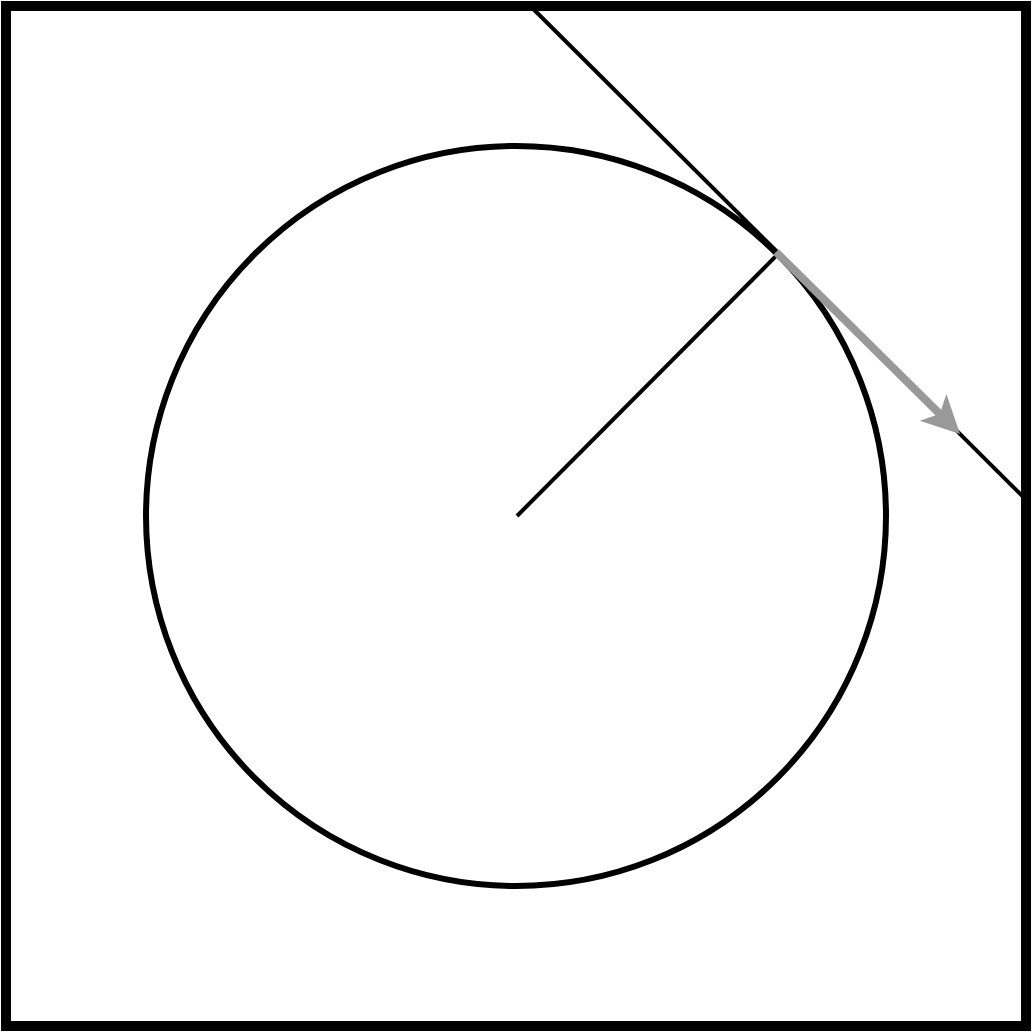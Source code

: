 <mxfile version="12.0.2" type="device" pages="1"><diagram id="c3mJ7OcPuJfGwLVJQKLH" name="Page-1"><mxGraphModel dx="1408" dy="763" grid="1" gridSize="10" guides="1" tooltips="1" connect="1" arrows="1" fold="1" page="1" pageScale="1" pageWidth="827" pageHeight="1169" math="0" shadow="0"><root><mxCell id="0"/><mxCell id="1" parent="0"/><mxCell id="bkNHNCW9bxUnbBmelWy6-15" value="" style="whiteSpace=wrap;html=1;aspect=fixed;strokeWidth=5;fillColor=none;" vertex="1" parent="1"><mxGeometry x="158" y="190" width="510" height="510" as="geometry"/></mxCell><mxCell id="bkNHNCW9bxUnbBmelWy6-16" value="" style="ellipse;whiteSpace=wrap;html=1;aspect=fixed;strokeWidth=3;fillColor=none;resizable=1;resizeWidth=0;" vertex="1" parent="1"><mxGeometry x="228" y="260" width="370" height="370" as="geometry"/></mxCell><mxCell id="bkNHNCW9bxUnbBmelWy6-18" value="" style="endArrow=none;html=1;strokeColor=#000000;strokeWidth=2;entryX=1;entryY=0;entryDx=0;entryDy=0;" edge="1" parent="1" target="bkNHNCW9bxUnbBmelWy6-16"><mxGeometry width="50" height="50" relative="1" as="geometry"><mxPoint x="413.5" y="445" as="sourcePoint"/><mxPoint x="463.5" y="395" as="targetPoint"/></mxGeometry></mxCell><mxCell id="bkNHNCW9bxUnbBmelWy6-19" value="" style="endArrow=none;html=1;strokeColor=#000000;strokeWidth=2;exitX=0.514;exitY=0;exitDx=0;exitDy=0;entryX=1.002;entryY=0.486;entryDx=0;entryDy=0;entryPerimeter=0;exitPerimeter=0;" edge="1" parent="1" source="bkNHNCW9bxUnbBmelWy6-15" target="bkNHNCW9bxUnbBmelWy6-15"><mxGeometry width="50" height="50" relative="1" as="geometry"><mxPoint x="260" y="770" as="sourcePoint"/><mxPoint x="310" y="720" as="targetPoint"/></mxGeometry></mxCell><mxCell id="bkNHNCW9bxUnbBmelWy6-20" value="" style="endArrow=classic;html=1;strokeColor=#999999;strokeWidth=4;" edge="1" parent="1"><mxGeometry width="50" height="50" relative="1" as="geometry"><mxPoint x="543" y="313" as="sourcePoint"/><mxPoint x="635" y="404" as="targetPoint"/></mxGeometry></mxCell></root></mxGraphModel></diagram></mxfile>